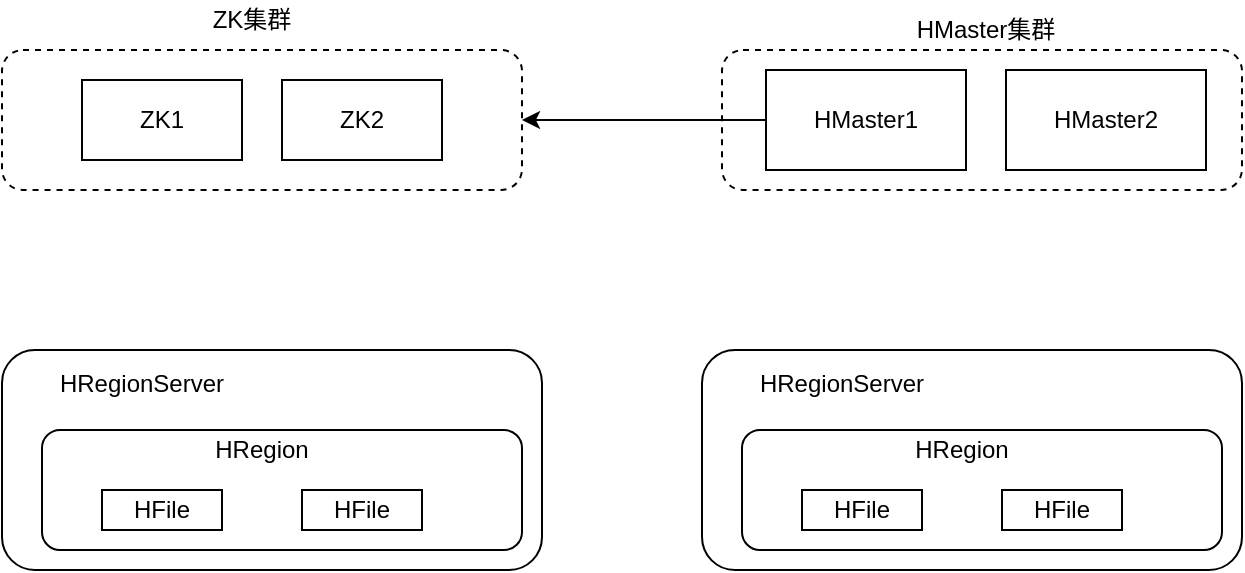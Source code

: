 <mxfile version="13.1.1" type="github">
  <diagram id="aulxN4eOuPWsLyGqAV_t" name="Page-1">
    <mxGraphModel dx="1426" dy="771" grid="1" gridSize="10" guides="1" tooltips="1" connect="1" arrows="1" fold="1" page="1" pageScale="1" pageWidth="827" pageHeight="1169" math="0" shadow="0">
      <root>
        <mxCell id="0" />
        <mxCell id="1" parent="0" />
        <mxCell id="D-ygo-tocBprTAZBaIi5-5" value="" style="rounded=1;whiteSpace=wrap;html=1;dashed=1;" vertex="1" parent="1">
          <mxGeometry x="560" y="200" width="260" height="70" as="geometry" />
        </mxCell>
        <mxCell id="D-ygo-tocBprTAZBaIi5-1" value="" style="rounded=1;whiteSpace=wrap;html=1;dashed=1;" vertex="1" parent="1">
          <mxGeometry x="200" y="200" width="260" height="70" as="geometry" />
        </mxCell>
        <mxCell id="r38YEO-rOw_JLl0IIFgY-1" value="ZK1" style="rounded=0;whiteSpace=wrap;html=1;" parent="1" vertex="1">
          <mxGeometry x="240" y="215" width="80" height="40" as="geometry" />
        </mxCell>
        <mxCell id="r38YEO-rOw_JLl0IIFgY-2" value="ZK2" style="rounded=0;whiteSpace=wrap;html=1;" parent="1" vertex="1">
          <mxGeometry x="340" y="215" width="80" height="40" as="geometry" />
        </mxCell>
        <mxCell id="D-ygo-tocBprTAZBaIi5-2" value="ZK集群" style="text;html=1;strokeColor=none;fillColor=none;align=center;verticalAlign=middle;whiteSpace=wrap;rounded=0;dashed=1;" vertex="1" parent="1">
          <mxGeometry x="290" y="175" width="70" height="20" as="geometry" />
        </mxCell>
        <mxCell id="D-ygo-tocBprTAZBaIi5-7" style="edgeStyle=orthogonalEdgeStyle;rounded=0;orthogonalLoop=1;jettySize=auto;html=1;exitX=0;exitY=0.5;exitDx=0;exitDy=0;" edge="1" parent="1" source="D-ygo-tocBprTAZBaIi5-3">
          <mxGeometry relative="1" as="geometry">
            <mxPoint x="460" y="235" as="targetPoint" />
          </mxGeometry>
        </mxCell>
        <mxCell id="D-ygo-tocBprTAZBaIi5-3" value="HMaster1" style="rounded=0;whiteSpace=wrap;html=1;" vertex="1" parent="1">
          <mxGeometry x="582" y="210" width="100" height="50" as="geometry" />
        </mxCell>
        <mxCell id="D-ygo-tocBprTAZBaIi5-4" value="HMaster2" style="rounded=0;whiteSpace=wrap;html=1;" vertex="1" parent="1">
          <mxGeometry x="702" y="210" width="100" height="50" as="geometry" />
        </mxCell>
        <mxCell id="D-ygo-tocBprTAZBaIi5-6" value="HMaster集群" style="text;html=1;strokeColor=none;fillColor=none;align=center;verticalAlign=middle;whiteSpace=wrap;rounded=0;dashed=1;" vertex="1" parent="1">
          <mxGeometry x="652" y="180" width="80" height="20" as="geometry" />
        </mxCell>
        <mxCell id="D-ygo-tocBprTAZBaIi5-8" value="" style="rounded=1;whiteSpace=wrap;html=1;" vertex="1" parent="1">
          <mxGeometry x="200" y="350" width="270" height="110" as="geometry" />
        </mxCell>
        <mxCell id="D-ygo-tocBprTAZBaIi5-9" value="" style="rounded=1;whiteSpace=wrap;html=1;" vertex="1" parent="1">
          <mxGeometry x="220" y="390" width="240" height="60" as="geometry" />
        </mxCell>
        <mxCell id="D-ygo-tocBprTAZBaIi5-10" value="HFile" style="rounded=0;whiteSpace=wrap;html=1;" vertex="1" parent="1">
          <mxGeometry x="250" y="420" width="60" height="20" as="geometry" />
        </mxCell>
        <mxCell id="D-ygo-tocBprTAZBaIi5-11" value="HFile" style="rounded=0;whiteSpace=wrap;html=1;" vertex="1" parent="1">
          <mxGeometry x="350" y="420" width="60" height="20" as="geometry" />
        </mxCell>
        <mxCell id="D-ygo-tocBprTAZBaIi5-12" value="HRegion" style="text;html=1;strokeColor=none;fillColor=none;align=center;verticalAlign=middle;whiteSpace=wrap;rounded=0;" vertex="1" parent="1">
          <mxGeometry x="290" y="390" width="80" height="20" as="geometry" />
        </mxCell>
        <mxCell id="D-ygo-tocBprTAZBaIi5-13" value="HRegionServer" style="text;html=1;strokeColor=none;fillColor=none;align=center;verticalAlign=middle;whiteSpace=wrap;rounded=0;" vertex="1" parent="1">
          <mxGeometry x="220" y="357" width="100" height="20" as="geometry" />
        </mxCell>
        <mxCell id="D-ygo-tocBprTAZBaIi5-14" value="" style="rounded=1;whiteSpace=wrap;html=1;" vertex="1" parent="1">
          <mxGeometry x="550" y="350" width="270" height="110" as="geometry" />
        </mxCell>
        <mxCell id="D-ygo-tocBprTAZBaIi5-15" value="" style="rounded=1;whiteSpace=wrap;html=1;" vertex="1" parent="1">
          <mxGeometry x="570" y="390" width="240" height="60" as="geometry" />
        </mxCell>
        <mxCell id="D-ygo-tocBprTAZBaIi5-16" value="HFile" style="rounded=0;whiteSpace=wrap;html=1;" vertex="1" parent="1">
          <mxGeometry x="600" y="420" width="60" height="20" as="geometry" />
        </mxCell>
        <mxCell id="D-ygo-tocBprTAZBaIi5-17" value="HFile" style="rounded=0;whiteSpace=wrap;html=1;" vertex="1" parent="1">
          <mxGeometry x="700" y="420" width="60" height="20" as="geometry" />
        </mxCell>
        <mxCell id="D-ygo-tocBprTAZBaIi5-18" value="HRegion" style="text;html=1;strokeColor=none;fillColor=none;align=center;verticalAlign=middle;whiteSpace=wrap;rounded=0;" vertex="1" parent="1">
          <mxGeometry x="640" y="390" width="80" height="20" as="geometry" />
        </mxCell>
        <mxCell id="D-ygo-tocBprTAZBaIi5-19" value="HRegionServer" style="text;html=1;strokeColor=none;fillColor=none;align=center;verticalAlign=middle;whiteSpace=wrap;rounded=0;" vertex="1" parent="1">
          <mxGeometry x="570" y="357" width="100" height="20" as="geometry" />
        </mxCell>
      </root>
    </mxGraphModel>
  </diagram>
</mxfile>
